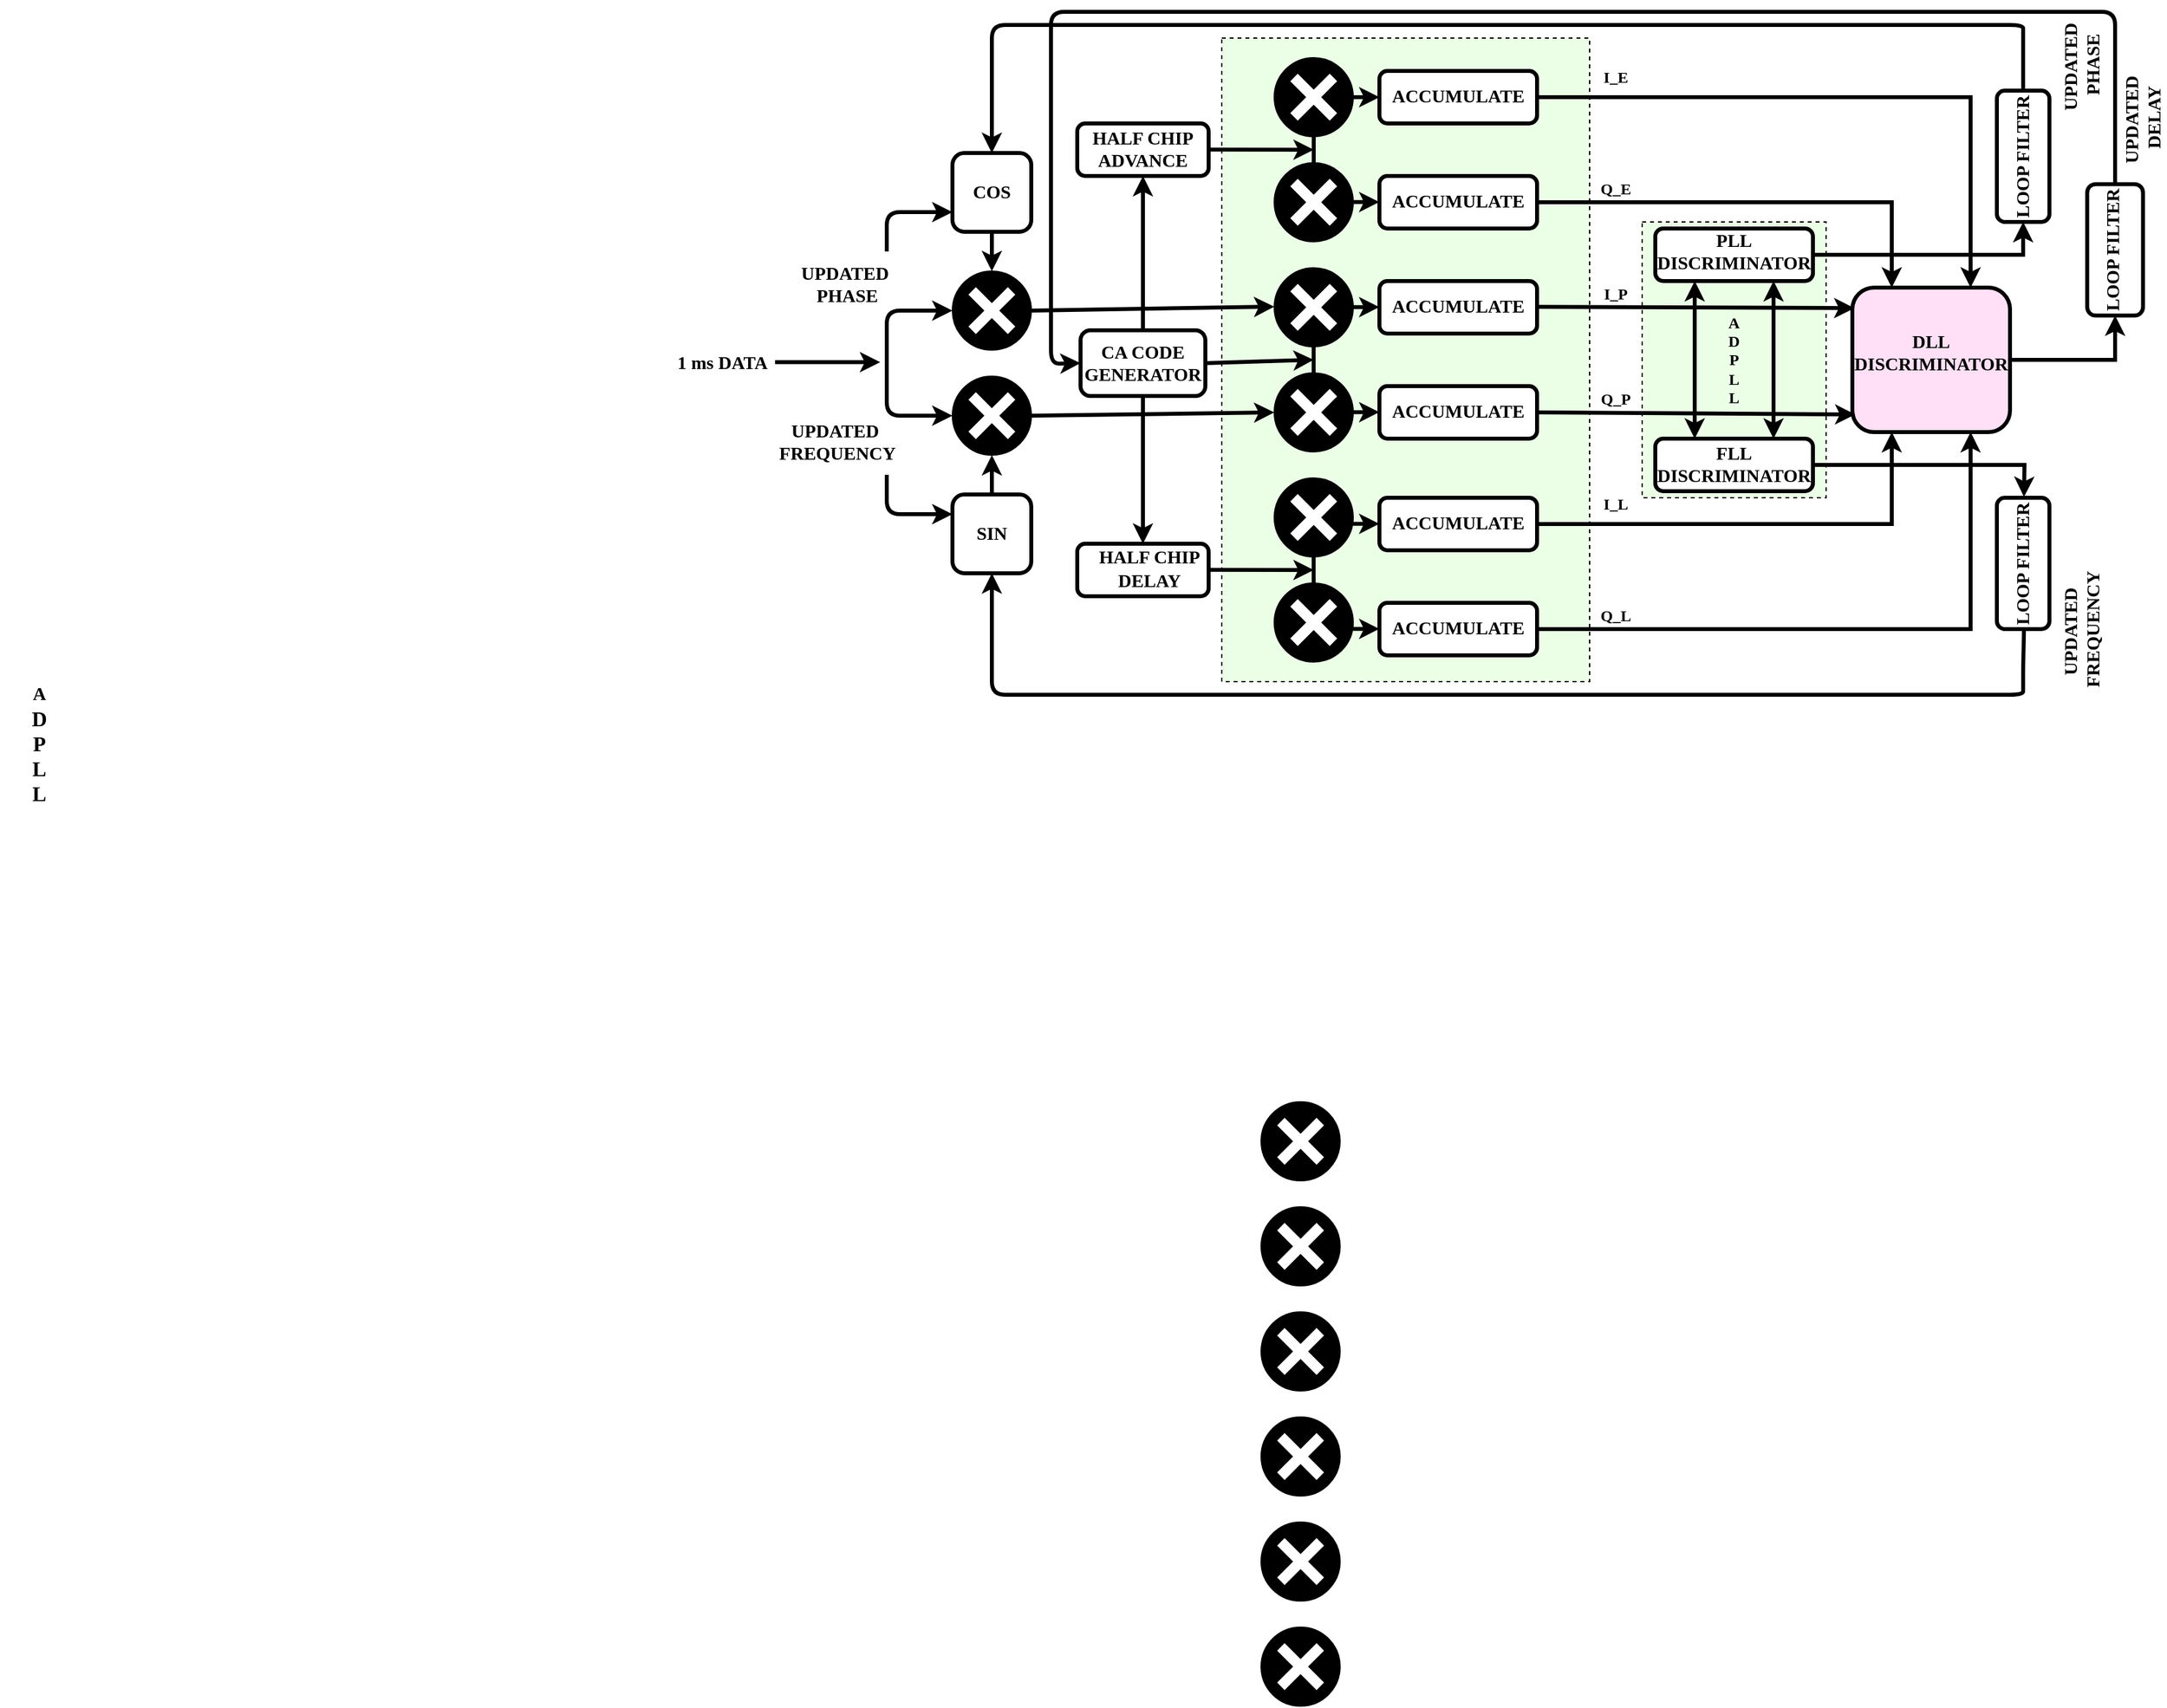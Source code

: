 <mxfile version="24.5.4" type="github">
  <diagram name="Page-1" id="2OJG_YHXnRes9GbKR85k">
    <mxGraphModel dx="2736" dy="949" grid="1" gridSize="10" guides="1" tooltips="1" connect="1" arrows="1" fold="1" page="1" pageScale="1" pageWidth="827" pageHeight="1169" math="0" shadow="0">
      <root>
        <mxCell id="0" />
        <mxCell id="1" parent="0" />
        <mxCell id="kuXYNpqV7Vp1GtxluRGK-1" value="" style="rounded=0;whiteSpace=wrap;html=1;dashed=1;fillColor=#EBFFE6;" vertex="1" parent="1">
          <mxGeometry x="280" y="180" width="280" height="490" as="geometry" />
        </mxCell>
        <mxCell id="kuXYNpqV7Vp1GtxluRGK-2" value="" style="rounded=0;whiteSpace=wrap;html=1;dashed=1;fillColor=#EBFFE6;" vertex="1" parent="1">
          <mxGeometry x="600" y="320" width="140" height="210" as="geometry" />
        </mxCell>
        <mxCell id="kuXYNpqV7Vp1GtxluRGK-21" value="" style="rounded=1;whiteSpace=wrap;html=1;strokeWidth=3;" vertex="1" parent="1">
          <mxGeometry x="170" y="245" width="100" height="40" as="geometry" />
        </mxCell>
        <mxCell id="kuXYNpqV7Vp1GtxluRGK-23" value="" style="rounded=1;whiteSpace=wrap;html=1;strokeWidth=3;" vertex="1" parent="1">
          <mxGeometry x="172.5" y="402.5" width="95" height="50" as="geometry" />
        </mxCell>
        <mxCell id="kuXYNpqV7Vp1GtxluRGK-24" value="" style="ellipse;whiteSpace=wrap;html=1;aspect=fixed;fillColor=#000000;" vertex="1" parent="1">
          <mxGeometry x="75" y="357.5" width="60" height="60" as="geometry" />
        </mxCell>
        <mxCell id="kuXYNpqV7Vp1GtxluRGK-25" value="" style="endArrow=none;html=1;rounded=0;strokeColor=#FFFFFF;strokeWidth=8;" edge="1" parent="1">
          <mxGeometry width="50" height="50" relative="1" as="geometry">
            <mxPoint x="90" y="372.5" as="sourcePoint" />
            <mxPoint x="120" y="402.5" as="targetPoint" />
          </mxGeometry>
        </mxCell>
        <mxCell id="kuXYNpqV7Vp1GtxluRGK-26" value="" style="endArrow=none;html=1;rounded=0;strokeColor=#FFFFFF;strokeWidth=8;" edge="1" parent="1">
          <mxGeometry width="50" height="50" relative="1" as="geometry">
            <mxPoint x="90" y="402.5" as="sourcePoint" />
            <mxPoint x="120" y="372.5" as="targetPoint" />
          </mxGeometry>
        </mxCell>
        <mxCell id="kuXYNpqV7Vp1GtxluRGK-27" value="" style="ellipse;whiteSpace=wrap;html=1;aspect=fixed;fillColor=#000000;" vertex="1" parent="1">
          <mxGeometry x="75" y="437.5" width="60" height="60" as="geometry" />
        </mxCell>
        <mxCell id="kuXYNpqV7Vp1GtxluRGK-28" value="" style="endArrow=none;html=1;rounded=0;strokeColor=#FFFFFF;strokeWidth=8;" edge="1" parent="1">
          <mxGeometry width="50" height="50" relative="1" as="geometry">
            <mxPoint x="90" y="452.5" as="sourcePoint" />
            <mxPoint x="120" y="482.5" as="targetPoint" />
          </mxGeometry>
        </mxCell>
        <mxCell id="kuXYNpqV7Vp1GtxluRGK-29" value="" style="endArrow=none;html=1;rounded=0;strokeColor=#FFFFFF;strokeWidth=8;" edge="1" parent="1">
          <mxGeometry width="50" height="50" relative="1" as="geometry">
            <mxPoint x="90" y="482.5" as="sourcePoint" />
            <mxPoint x="120" y="452.5" as="targetPoint" />
          </mxGeometry>
        </mxCell>
        <mxCell id="kuXYNpqV7Vp1GtxluRGK-30" value="" style="rounded=1;whiteSpace=wrap;html=1;strokeWidth=3;" vertex="1" parent="1">
          <mxGeometry x="75" y="267.5" width="60" height="60" as="geometry" />
        </mxCell>
        <mxCell id="kuXYNpqV7Vp1GtxluRGK-31" value="" style="rounded=1;whiteSpace=wrap;html=1;strokeWidth=3;" vertex="1" parent="1">
          <mxGeometry x="75" y="527.5" width="60" height="60" as="geometry" />
        </mxCell>
        <mxCell id="kuXYNpqV7Vp1GtxluRGK-32" value="" style="rounded=1;whiteSpace=wrap;html=1;strokeWidth=3;" vertex="1" parent="1">
          <mxGeometry x="400" y="205" width="120" height="40" as="geometry" />
        </mxCell>
        <mxCell id="kuXYNpqV7Vp1GtxluRGK-38" value="" style="rounded=1;whiteSpace=wrap;html=1;strokeWidth=3;" vertex="1" parent="1">
          <mxGeometry x="610" y="325" width="120" height="40" as="geometry" />
        </mxCell>
        <mxCell id="kuXYNpqV7Vp1GtxluRGK-39" value="" style="rounded=1;whiteSpace=wrap;html=1;strokeWidth=3;" vertex="1" parent="1">
          <mxGeometry x="610" y="485" width="120" height="40" as="geometry" />
        </mxCell>
        <mxCell id="kuXYNpqV7Vp1GtxluRGK-40" value="" style="rounded=1;whiteSpace=wrap;html=1;strokeWidth=3;fillColor=#FFE0F7;" vertex="1" parent="1">
          <mxGeometry x="760" y="370" width="120" height="110" as="geometry" />
        </mxCell>
        <mxCell id="kuXYNpqV7Vp1GtxluRGK-41" value="" style="rounded=1;whiteSpace=wrap;html=1;strokeWidth=3;rotation=-90;" vertex="1" parent="1">
          <mxGeometry x="840" y="250" width="100" height="40" as="geometry" />
        </mxCell>
        <mxCell id="kuXYNpqV7Vp1GtxluRGK-44" value="" style="endArrow=classic;startArrow=classic;html=1;rounded=1;exitX=0;exitY=0.5;exitDx=0;exitDy=0;entryX=0;entryY=0.5;entryDx=0;entryDy=0;strokeWidth=3;curved=0;" edge="1" parent="1" source="kuXYNpqV7Vp1GtxluRGK-27" target="kuXYNpqV7Vp1GtxluRGK-24">
          <mxGeometry width="50" height="50" relative="1" as="geometry">
            <mxPoint x="585" y="332.5" as="sourcePoint" />
            <mxPoint x="635" y="282.5" as="targetPoint" />
            <Array as="points">
              <mxPoint x="25" y="467.5" />
              <mxPoint x="25" y="387.5" />
            </Array>
          </mxGeometry>
        </mxCell>
        <mxCell id="kuXYNpqV7Vp1GtxluRGK-45" value="" style="endArrow=classic;html=1;rounded=0;strokeWidth=3;" edge="1" parent="1">
          <mxGeometry width="50" height="50" relative="1" as="geometry">
            <mxPoint x="-60" y="426.79" as="sourcePoint" />
            <mxPoint x="20" y="426.79" as="targetPoint" />
          </mxGeometry>
        </mxCell>
        <mxCell id="kuXYNpqV7Vp1GtxluRGK-46" value="" style="endArrow=classic;html=1;rounded=1;entryX=0;entryY=0.75;entryDx=0;entryDy=0;strokeWidth=3;strokeColor=default;curved=0;" edge="1" parent="1" target="kuXYNpqV7Vp1GtxluRGK-30">
          <mxGeometry width="50" height="50" relative="1" as="geometry">
            <mxPoint x="25" y="342.5" as="sourcePoint" />
            <mxPoint x="235" y="402.5" as="targetPoint" />
            <Array as="points">
              <mxPoint x="25" y="312.5" />
            </Array>
          </mxGeometry>
        </mxCell>
        <mxCell id="kuXYNpqV7Vp1GtxluRGK-47" value="" style="endArrow=classic;html=1;rounded=1;entryX=0;entryY=0.25;entryDx=0;entryDy=0;strokeWidth=3;curved=0;" edge="1" parent="1" target="kuXYNpqV7Vp1GtxluRGK-31">
          <mxGeometry width="50" height="50" relative="1" as="geometry">
            <mxPoint x="25" y="512.5" as="sourcePoint" />
            <mxPoint x="235" y="422.5" as="targetPoint" />
            <Array as="points">
              <mxPoint x="25" y="542.5" />
            </Array>
          </mxGeometry>
        </mxCell>
        <mxCell id="kuXYNpqV7Vp1GtxluRGK-49" value="" style="endArrow=classic;html=1;rounded=0;entryX=0;entryY=0.5;entryDx=0;entryDy=0;exitX=1;exitY=0.5;exitDx=0;exitDy=0;strokeWidth=3;" edge="1" parent="1" source="kuXYNpqV7Vp1GtxluRGK-27" target="kuXYNpqV7Vp1GtxluRGK-155">
          <mxGeometry width="50" height="50" relative="1" as="geometry">
            <mxPoint x="-50" y="465" as="sourcePoint" />
            <mxPoint x="310" y="465" as="targetPoint" />
          </mxGeometry>
        </mxCell>
        <mxCell id="kuXYNpqV7Vp1GtxluRGK-60" value="" style="endArrow=classic;html=1;rounded=0;exitX=1;exitY=0.5;exitDx=0;exitDy=0;strokeWidth=3;entryX=0.013;entryY=0.142;entryDx=0;entryDy=0;entryPerimeter=0;" edge="1" parent="1" target="kuXYNpqV7Vp1GtxluRGK-40">
          <mxGeometry width="50" height="50" relative="1" as="geometry">
            <mxPoint x="520" y="384.57" as="sourcePoint" />
            <mxPoint x="750" y="397" as="targetPoint" />
          </mxGeometry>
        </mxCell>
        <mxCell id="kuXYNpqV7Vp1GtxluRGK-61" value="" style="endArrow=classic;html=1;rounded=0;exitX=1;exitY=0.5;exitDx=0;exitDy=0;strokeWidth=3;entryX=0.019;entryY=0.878;entryDx=0;entryDy=0;entryPerimeter=0;" edge="1" parent="1" target="kuXYNpqV7Vp1GtxluRGK-40">
          <mxGeometry width="50" height="50" relative="1" as="geometry">
            <mxPoint x="520" y="465" as="sourcePoint" />
            <mxPoint x="750" y="460" as="targetPoint" />
          </mxGeometry>
        </mxCell>
        <mxCell id="kuXYNpqV7Vp1GtxluRGK-62" value="" style="endArrow=classic;html=1;rounded=0;entryX=0.75;entryY=0;entryDx=0;entryDy=0;exitX=1;exitY=0.5;exitDx=0;exitDy=0;strokeWidth=3;" edge="1" parent="1" source="kuXYNpqV7Vp1GtxluRGK-32" target="kuXYNpqV7Vp1GtxluRGK-40">
          <mxGeometry width="50" height="50" relative="1" as="geometry">
            <mxPoint x="370" y="380" as="sourcePoint" />
            <mxPoint x="420" y="330" as="targetPoint" />
            <Array as="points">
              <mxPoint x="850" y="225" />
            </Array>
          </mxGeometry>
        </mxCell>
        <mxCell id="kuXYNpqV7Vp1GtxluRGK-64" value="" style="endArrow=classic;html=1;rounded=0;entryX=0.25;entryY=0;entryDx=0;entryDy=0;exitX=1;exitY=0.5;exitDx=0;exitDy=0;strokeWidth=3;" edge="1" parent="1" source="kuXYNpqV7Vp1GtxluRGK-167" target="kuXYNpqV7Vp1GtxluRGK-40">
          <mxGeometry width="50" height="50" relative="1" as="geometry">
            <mxPoint x="540" y="280" as="sourcePoint" />
            <mxPoint x="420" y="330" as="targetPoint" />
            <Array as="points">
              <mxPoint x="790" y="305" />
            </Array>
          </mxGeometry>
        </mxCell>
        <mxCell id="kuXYNpqV7Vp1GtxluRGK-65" value="" style="endArrow=classic;html=1;rounded=0;entryX=0.75;entryY=1;entryDx=0;entryDy=0;exitX=1;exitY=0.5;exitDx=0;exitDy=0;strokeWidth=3;" edge="1" parent="1" source="kuXYNpqV7Vp1GtxluRGK-175" target="kuXYNpqV7Vp1GtxluRGK-40">
          <mxGeometry width="50" height="50" relative="1" as="geometry">
            <mxPoint x="540" y="720" as="sourcePoint" />
            <mxPoint x="420" y="410" as="targetPoint" />
            <Array as="points">
              <mxPoint x="850" y="630" />
            </Array>
          </mxGeometry>
        </mxCell>
        <mxCell id="kuXYNpqV7Vp1GtxluRGK-66" value="" style="endArrow=classic;html=1;rounded=0;entryX=0.25;entryY=1;entryDx=0;entryDy=0;exitX=1;exitY=0.5;exitDx=0;exitDy=0;strokeWidth=3;" edge="1" parent="1" source="kuXYNpqV7Vp1GtxluRGK-173" target="kuXYNpqV7Vp1GtxluRGK-40">
          <mxGeometry width="50" height="50" relative="1" as="geometry">
            <mxPoint x="540" y="600" as="sourcePoint" />
            <mxPoint x="420" y="410" as="targetPoint" />
            <Array as="points">
              <mxPoint x="790" y="550" />
            </Array>
          </mxGeometry>
        </mxCell>
        <mxCell id="kuXYNpqV7Vp1GtxluRGK-67" value="" style="endArrow=classic;startArrow=classic;html=1;rounded=0;entryX=0.75;entryY=1;entryDx=0;entryDy=0;exitX=0.75;exitY=0;exitDx=0;exitDy=0;strokeWidth=3;" edge="1" parent="1" source="kuXYNpqV7Vp1GtxluRGK-39" target="kuXYNpqV7Vp1GtxluRGK-38">
          <mxGeometry width="50" height="50" relative="1" as="geometry">
            <mxPoint x="370" y="460" as="sourcePoint" />
            <mxPoint x="420" y="410" as="targetPoint" />
          </mxGeometry>
        </mxCell>
        <mxCell id="kuXYNpqV7Vp1GtxluRGK-68" value="" style="endArrow=classic;startArrow=classic;html=1;rounded=0;entryX=0.25;entryY=1;entryDx=0;entryDy=0;exitX=0.25;exitY=0;exitDx=0;exitDy=0;strokeWidth=3;" edge="1" parent="1" source="kuXYNpqV7Vp1GtxluRGK-39" target="kuXYNpqV7Vp1GtxluRGK-38">
          <mxGeometry width="50" height="50" relative="1" as="geometry">
            <mxPoint x="370" y="460" as="sourcePoint" />
            <mxPoint x="420" y="410" as="targetPoint" />
          </mxGeometry>
        </mxCell>
        <mxCell id="kuXYNpqV7Vp1GtxluRGK-69" value="" style="endArrow=classic;html=1;rounded=0;exitX=1;exitY=0.5;exitDx=0;exitDy=0;entryX=0;entryY=0.5;entryDx=0;entryDy=0;strokeWidth=3;" edge="1" parent="1" source="kuXYNpqV7Vp1GtxluRGK-38" target="kuXYNpqV7Vp1GtxluRGK-41">
          <mxGeometry width="50" height="50" relative="1" as="geometry">
            <mxPoint x="870" y="380" as="sourcePoint" />
            <mxPoint x="920" y="330" as="targetPoint" />
            <Array as="points">
              <mxPoint x="890" y="345" />
            </Array>
          </mxGeometry>
        </mxCell>
        <mxCell id="kuXYNpqV7Vp1GtxluRGK-70" value="" style="endArrow=classic;html=1;rounded=0;exitX=1;exitY=0.5;exitDx=0;exitDy=0;strokeWidth=3;entryX=1;entryY=0.5;entryDx=0;entryDy=0;" edge="1" parent="1" target="kuXYNpqV7Vp1GtxluRGK-193">
          <mxGeometry width="50" height="50" relative="1" as="geometry">
            <mxPoint x="730" y="505" as="sourcePoint" />
            <mxPoint x="890" y="510" as="targetPoint" />
            <Array as="points">
              <mxPoint x="891" y="505" />
            </Array>
          </mxGeometry>
        </mxCell>
        <mxCell id="kuXYNpqV7Vp1GtxluRGK-71" value="" style="endArrow=classic;html=1;rounded=0;entryX=0;entryY=0.5;entryDx=0;entryDy=0;strokeWidth=3;exitX=1;exitY=0.5;exitDx=0;exitDy=0;" edge="1" parent="1" source="kuXYNpqV7Vp1GtxluRGK-40" target="kuXYNpqV7Vp1GtxluRGK-190">
          <mxGeometry width="50" height="50" relative="1" as="geometry">
            <mxPoint x="910" y="450" as="sourcePoint" />
            <mxPoint x="950" y="420" as="targetPoint" />
            <Array as="points">
              <mxPoint x="960" y="425" />
            </Array>
          </mxGeometry>
        </mxCell>
        <mxCell id="kuXYNpqV7Vp1GtxluRGK-72" value="" style="endArrow=classic;html=1;rounded=1;exitX=1;exitY=0.5;exitDx=0;exitDy=0;entryX=0.5;entryY=0;entryDx=0;entryDy=0;strokeWidth=3;curved=0;" edge="1" parent="1" source="kuXYNpqV7Vp1GtxluRGK-41" target="kuXYNpqV7Vp1GtxluRGK-30">
          <mxGeometry width="50" height="50" relative="1" as="geometry">
            <mxPoint x="680" y="280" as="sourcePoint" />
            <mxPoint x="730" y="230" as="targetPoint" />
            <Array as="points">
              <mxPoint x="890" y="180" />
              <mxPoint x="890" y="170" />
              <mxPoint x="590" y="170" />
              <mxPoint x="105" y="170" />
              <mxPoint x="105" y="210" />
            </Array>
          </mxGeometry>
        </mxCell>
        <mxCell id="kuXYNpqV7Vp1GtxluRGK-73" value="" style="endArrow=classic;html=1;rounded=1;entryX=0.5;entryY=1;entryDx=0;entryDy=0;strokeWidth=3;curved=0;exitX=0;exitY=0.5;exitDx=0;exitDy=0;" edge="1" parent="1" source="kuXYNpqV7Vp1GtxluRGK-193" target="kuXYNpqV7Vp1GtxluRGK-31">
          <mxGeometry width="50" height="50" relative="1" as="geometry">
            <mxPoint x="1090" y="470" as="sourcePoint" />
            <mxPoint x="150" y="470" as="targetPoint" />
            <Array as="points">
              <mxPoint x="890" y="660" />
              <mxPoint x="890" y="670" />
              <mxPoint x="890" y="680" />
              <mxPoint x="590" y="680" />
              <mxPoint x="105" y="680" />
              <mxPoint x="105" y="630" />
            </Array>
          </mxGeometry>
        </mxCell>
        <mxCell id="kuXYNpqV7Vp1GtxluRGK-74" value="" style="endArrow=classic;html=1;rounded=1;exitX=1;exitY=0.5;exitDx=0;exitDy=0;strokeWidth=3;curved=0;entryX=0;entryY=0.5;entryDx=0;entryDy=0;" edge="1" parent="1" source="kuXYNpqV7Vp1GtxluRGK-190" target="kuXYNpqV7Vp1GtxluRGK-23">
          <mxGeometry width="50" height="50" relative="1" as="geometry">
            <mxPoint x="1120" y="420" as="sourcePoint" />
            <mxPoint x="-90" y="220" as="targetPoint" />
            <Array as="points">
              <mxPoint x="960" y="160" />
              <mxPoint x="570" y="160" />
              <mxPoint x="150" y="160" />
              <mxPoint x="150" y="428" />
            </Array>
          </mxGeometry>
        </mxCell>
        <mxCell id="kuXYNpqV7Vp1GtxluRGK-82" value="" style="endArrow=classic;html=1;rounded=0;entryX=0.5;entryY=0;entryDx=0;entryDy=0;exitX=0.5;exitY=1;exitDx=0;exitDy=0;strokeWidth=3;" edge="1" parent="1" source="kuXYNpqV7Vp1GtxluRGK-30" target="kuXYNpqV7Vp1GtxluRGK-24">
          <mxGeometry width="50" height="50" relative="1" as="geometry">
            <mxPoint x="295" y="402.5" as="sourcePoint" />
            <mxPoint x="345" y="352.5" as="targetPoint" />
          </mxGeometry>
        </mxCell>
        <mxCell id="kuXYNpqV7Vp1GtxluRGK-83" value="" style="endArrow=classic;html=1;rounded=0;exitX=0.5;exitY=0;exitDx=0;exitDy=0;entryX=0.5;entryY=1;entryDx=0;entryDy=0;strokeWidth=3;" edge="1" parent="1" source="kuXYNpqV7Vp1GtxluRGK-31" target="kuXYNpqV7Vp1GtxluRGK-27">
          <mxGeometry width="50" height="50" relative="1" as="geometry">
            <mxPoint x="295" y="402.5" as="sourcePoint" />
            <mxPoint x="345" y="352.5" as="targetPoint" />
          </mxGeometry>
        </mxCell>
        <mxCell id="kuXYNpqV7Vp1GtxluRGK-84" value="&lt;font style=&quot;font-size: 14px;&quot; face=&quot;Times New Roman&quot;&gt;&lt;b&gt;COS&lt;/b&gt;&lt;/font&gt;" style="text;html=1;align=center;verticalAlign=middle;whiteSpace=wrap;rounded=0;" vertex="1" parent="1">
          <mxGeometry x="75" y="282.5" width="60" height="30" as="geometry" />
        </mxCell>
        <mxCell id="kuXYNpqV7Vp1GtxluRGK-85" value="&lt;font style=&quot;font-size: 14px;&quot; face=&quot;Times New Roman&quot;&gt;&lt;b&gt;SIN&lt;/b&gt;&lt;/font&gt;" style="text;html=1;align=center;verticalAlign=middle;whiteSpace=wrap;rounded=0;" vertex="1" parent="1">
          <mxGeometry x="75" y="542.5" width="60" height="30" as="geometry" />
        </mxCell>
        <mxCell id="kuXYNpqV7Vp1GtxluRGK-86" value="&lt;div&gt;&lt;b&gt;&lt;font style=&quot;font-size: 14px;&quot; face=&quot;Times New Roman&quot;&gt;CA CODE&lt;/font&gt;&lt;/b&gt;&lt;/div&gt;&lt;div&gt;&lt;b&gt;&lt;font style=&quot;font-size: 14px;&quot; face=&quot;Times New Roman&quot;&gt;GENERATOR&lt;/font&gt;&lt;font face=&quot;9OAc3o7K2-tYkBuDYFM8&quot;&gt;&lt;br&gt;&lt;/font&gt;&lt;/b&gt; &lt;/div&gt;" style="text;html=1;align=center;verticalAlign=middle;whiteSpace=wrap;rounded=0;" vertex="1" parent="1">
          <mxGeometry x="175" y="410" width="90" height="35" as="geometry" />
        </mxCell>
        <mxCell id="kuXYNpqV7Vp1GtxluRGK-87" value="&lt;div&gt;&lt;b&gt;&lt;font style=&quot;font-size: 14px;&quot; face=&quot;Times New Roman&quot;&gt;HALF CHIP&lt;/font&gt;&lt;/b&gt;&lt;/div&gt;&lt;div&gt;&lt;b&gt;&lt;font style=&quot;font-size: 14px;&quot; face=&quot;Times New Roman&quot;&gt;ADVANCE&lt;/font&gt;&lt;font face=&quot;_-B6nYthj9-JZ_YgI90N&quot;&gt;&lt;br&gt;&lt;/font&gt;&lt;/b&gt; &lt;/div&gt;" style="text;html=1;align=center;verticalAlign=middle;whiteSpace=wrap;rounded=0;" vertex="1" parent="1">
          <mxGeometry x="175" y="250" width="90" height="30" as="geometry" />
        </mxCell>
        <mxCell id="kuXYNpqV7Vp1GtxluRGK-89" value="&lt;font style=&quot;font-size: 14px;&quot; face=&quot;Times New Roman&quot;&gt;&lt;b&gt;ACCUMULATE&lt;/b&gt;&lt;/font&gt;" style="text;html=1;align=center;verticalAlign=middle;whiteSpace=wrap;rounded=0;" vertex="1" parent="1">
          <mxGeometry x="420" y="210" width="80" height="30" as="geometry" />
        </mxCell>
        <mxCell id="kuXYNpqV7Vp1GtxluRGK-95" value="&lt;div&gt;&lt;b&gt;&lt;font style=&quot;font-size: 14px;&quot; face=&quot;Times New Roman&quot;&gt;PLL &lt;br&gt;&lt;/font&gt;&lt;/b&gt;&lt;/div&gt;&lt;div&gt;&lt;b&gt;&lt;font style=&quot;font-size: 14px;&quot; face=&quot;Times New Roman&quot;&gt;DISCRIMINATOR&lt;/font&gt;&lt;font face=&quot;qQfTcMvlBahpxPpsoyMe&quot;&gt;&lt;br&gt;&lt;/font&gt;&lt;/b&gt;&lt;/div&gt;" style="text;html=1;align=center;verticalAlign=middle;whiteSpace=wrap;rounded=0;" vertex="1" parent="1">
          <mxGeometry x="625" y="325" width="90" height="35" as="geometry" />
        </mxCell>
        <mxCell id="kuXYNpqV7Vp1GtxluRGK-96" value="&lt;div&gt;&lt;b&gt;&lt;font style=&quot;font-size: 14px;&quot; face=&quot;Times New Roman&quot;&gt;FLL &lt;br&gt;&lt;/font&gt;&lt;/b&gt;&lt;/div&gt;&lt;div&gt;&lt;b&gt;&lt;font style=&quot;font-size: 14px;&quot; face=&quot;Times New Roman&quot;&gt;DISCRIMINATOR&lt;/font&gt;&lt;font face=&quot;qQfTcMvlBahpxPpsoyMe&quot;&gt;&lt;br&gt;&lt;/font&gt;&lt;/b&gt;&lt;/div&gt;" style="text;html=1;align=center;verticalAlign=middle;whiteSpace=wrap;rounded=0;" vertex="1" parent="1">
          <mxGeometry x="625" y="490" width="90" height="30" as="geometry" />
        </mxCell>
        <mxCell id="kuXYNpqV7Vp1GtxluRGK-97" value="&lt;div&gt;&lt;b&gt;&lt;font style=&quot;font-size: 14px;&quot; face=&quot;Times New Roman&quot;&gt;DLL &lt;br&gt;&lt;/font&gt;&lt;/b&gt;&lt;/div&gt;&lt;div&gt;&lt;b&gt;&lt;font style=&quot;font-size: 14px;&quot; face=&quot;Times New Roman&quot;&gt;DISCRIMINATOR&lt;/font&gt;&lt;font face=&quot;qQfTcMvlBahpxPpsoyMe&quot;&gt;&lt;br&gt;&lt;/font&gt;&lt;/b&gt;&lt;/div&gt;" style="text;html=1;align=center;verticalAlign=middle;whiteSpace=wrap;rounded=0;" vertex="1" parent="1">
          <mxGeometry x="775" y="405" width="90" height="30" as="geometry" />
        </mxCell>
        <mxCell id="kuXYNpqV7Vp1GtxluRGK-98" value="&lt;div&gt;&lt;b&gt;&lt;font style=&quot;font-size: 14px;&quot; face=&quot;Times New Roman&quot;&gt;A&lt;/font&gt;&lt;/b&gt;&lt;/div&gt;&lt;div&gt;&lt;b&gt;&lt;font size=&quot;3&quot; face=&quot;Fm1BIgV4w-0KeYZKZ_WM&quot;&gt;D&lt;/font&gt;&lt;/b&gt;&lt;/div&gt;&lt;div&gt;&lt;b&gt;&lt;font size=&quot;3&quot; face=&quot;Fm1BIgV4w-0KeYZKZ_WM&quot;&gt;P&lt;/font&gt;&lt;/b&gt;&lt;/div&gt;&lt;div&gt;&lt;b&gt;&lt;font size=&quot;3&quot; face=&quot;Fm1BIgV4w-0KeYZKZ_WM&quot;&gt;L&lt;/font&gt;&lt;/b&gt;&lt;/div&gt;&lt;div&gt;&lt;b&gt;&lt;font face=&quot;Fm1BIgV4w-0KeYZKZ_WM&quot;&gt;&lt;font size=&quot;3&quot;&gt;L&lt;/font&gt;&lt;br&gt;&lt;/font&gt;&lt;/b&gt;&lt;/div&gt;" style="text;html=1;align=center;verticalAlign=middle;whiteSpace=wrap;rounded=0;" vertex="1" parent="1">
          <mxGeometry x="-650" y="670" width="60" height="95" as="geometry" />
        </mxCell>
        <mxCell id="kuXYNpqV7Vp1GtxluRGK-99" value="&lt;font style=&quot;font-size: 14px;&quot; face=&quot;Times New Roman&quot;&gt;&lt;b&gt;LOOP FILTER&lt;/b&gt;&lt;/font&gt;" style="text;html=1;align=center;verticalAlign=middle;whiteSpace=wrap;rounded=0;rotation=-90;" vertex="1" parent="1">
          <mxGeometry x="840" y="255" width="101.25" height="30" as="geometry" />
        </mxCell>
        <mxCell id="kuXYNpqV7Vp1GtxluRGK-102" value="&lt;font style=&quot;font-size: 14px;&quot; face=&quot;Times New Roman&quot;&gt;&lt;b&gt;UPDATED&amp;nbsp;&lt;/b&gt;&lt;/font&gt;&lt;div&gt;&lt;font style=&quot;font-size: 14px;&quot; face=&quot;Times New Roman&quot;&gt;&lt;b&gt;PHASE&lt;/b&gt;&lt;/font&gt;&lt;/div&gt;" style="text;html=1;align=center;verticalAlign=middle;whiteSpace=wrap;rounded=0;" vertex="1" parent="1">
          <mxGeometry x="-45" y="352.5" width="80" height="30" as="geometry" />
        </mxCell>
        <mxCell id="kuXYNpqV7Vp1GtxluRGK-103" value="&lt;font style=&quot;font-size: 14px;&quot; face=&quot;Times New Roman&quot;&gt;&lt;b&gt;UPDATED&amp;nbsp;&lt;/b&gt;&lt;/font&gt;&lt;div&gt;&lt;font style=&quot;font-size: 14px;&quot; face=&quot;Times New Roman&quot;&gt;&lt;b&gt;FREQUENCY&lt;br&gt;&lt;/b&gt;&lt;/font&gt;&lt;/div&gt;" style="text;html=1;align=center;verticalAlign=middle;whiteSpace=wrap;rounded=0;" vertex="1" parent="1">
          <mxGeometry x="-60" y="472.5" width="95" height="30" as="geometry" />
        </mxCell>
        <mxCell id="kuXYNpqV7Vp1GtxluRGK-104" value="&lt;font style=&quot;font-size: 14px;&quot; face=&quot;Times New Roman&quot;&gt;&lt;b&gt;UPDATED&amp;nbsp;&lt;/b&gt;&lt;/font&gt;&lt;div&gt;&lt;font style=&quot;font-size: 14px;&quot; face=&quot;Times New Roman&quot;&gt;&lt;b&gt;PHASE&lt;/b&gt;&lt;/font&gt;&lt;/div&gt;" style="text;html=1;align=center;verticalAlign=middle;whiteSpace=wrap;rounded=0;rotation=-90;" vertex="1" parent="1">
          <mxGeometry x="900" y="185" width="70" height="30" as="geometry" />
        </mxCell>
        <mxCell id="kuXYNpqV7Vp1GtxluRGK-105" value="&lt;font style=&quot;font-size: 14px;&quot; face=&quot;Times New Roman&quot;&gt;&lt;b&gt;UPDATED&amp;nbsp;&lt;/b&gt;&lt;/font&gt;&lt;div&gt;&lt;font style=&quot;font-size: 14px;&quot; face=&quot;Times New Roman&quot;&gt;&lt;b&gt;FREQUENCY&lt;br&gt;&lt;/b&gt;&lt;/font&gt;&lt;/div&gt;" style="text;html=1;align=center;verticalAlign=middle;whiteSpace=wrap;rounded=0;rotation=-90;" vertex="1" parent="1">
          <mxGeometry x="885" y="615" width="100" height="30" as="geometry" />
        </mxCell>
        <mxCell id="kuXYNpqV7Vp1GtxluRGK-106" value="&lt;font style=&quot;font-size: 14px;&quot; face=&quot;Times New Roman&quot;&gt;&lt;b&gt;UPDATED&amp;nbsp;&lt;/b&gt;&lt;/font&gt;&lt;div&gt;&lt;font style=&quot;font-size: 14px;&quot; face=&quot;Times New Roman&quot;&gt;&lt;b&gt;DELAY&lt;br&gt;&lt;/b&gt;&lt;/font&gt;&lt;/div&gt;" style="text;html=1;align=center;verticalAlign=middle;whiteSpace=wrap;rounded=0;rotation=-90;" vertex="1" parent="1">
          <mxGeometry x="941.25" y="225" width="80" height="30" as="geometry" />
        </mxCell>
        <mxCell id="kuXYNpqV7Vp1GtxluRGK-107" value="&lt;font style=&quot;font-size: 14px;&quot; face=&quot;Times New Roman&quot;&gt;&lt;b&gt;1 ms DATA&lt;/b&gt;&lt;/font&gt;" style="text;html=1;align=center;verticalAlign=middle;whiteSpace=wrap;rounded=0;" vertex="1" parent="1">
          <mxGeometry x="-140" y="412.5" width="80" height="30" as="geometry" />
        </mxCell>
        <mxCell id="kuXYNpqV7Vp1GtxluRGK-113" value="" style="ellipse;whiteSpace=wrap;html=1;aspect=fixed;fillColor=#000000;" vertex="1" parent="1">
          <mxGeometry x="310" y="1070" width="60" height="60" as="geometry" />
        </mxCell>
        <mxCell id="kuXYNpqV7Vp1GtxluRGK-114" value="" style="endArrow=none;html=1;rounded=0;strokeColor=#FFFFFF;strokeWidth=8;" edge="1" parent="1">
          <mxGeometry width="50" height="50" relative="1" as="geometry">
            <mxPoint x="325" y="1085" as="sourcePoint" />
            <mxPoint x="355" y="1115" as="targetPoint" />
          </mxGeometry>
        </mxCell>
        <mxCell id="kuXYNpqV7Vp1GtxluRGK-115" value="" style="endArrow=none;html=1;rounded=0;strokeColor=#FFFFFF;strokeWidth=8;" edge="1" parent="1">
          <mxGeometry width="50" height="50" relative="1" as="geometry">
            <mxPoint x="325" y="1115" as="sourcePoint" />
            <mxPoint x="355" y="1085" as="targetPoint" />
          </mxGeometry>
        </mxCell>
        <mxCell id="kuXYNpqV7Vp1GtxluRGK-116" value="" style="ellipse;whiteSpace=wrap;html=1;aspect=fixed;fillColor=#000000;" vertex="1" parent="1">
          <mxGeometry x="310" y="990" width="60" height="60" as="geometry" />
        </mxCell>
        <mxCell id="kuXYNpqV7Vp1GtxluRGK-117" value="" style="endArrow=none;html=1;rounded=0;strokeColor=#FFFFFF;strokeWidth=8;" edge="1" parent="1">
          <mxGeometry width="50" height="50" relative="1" as="geometry">
            <mxPoint x="325" y="1005" as="sourcePoint" />
            <mxPoint x="355" y="1035" as="targetPoint" />
          </mxGeometry>
        </mxCell>
        <mxCell id="kuXYNpqV7Vp1GtxluRGK-118" value="" style="endArrow=none;html=1;rounded=0;strokeColor=#FFFFFF;strokeWidth=8;" edge="1" parent="1">
          <mxGeometry width="50" height="50" relative="1" as="geometry">
            <mxPoint x="325" y="1035" as="sourcePoint" />
            <mxPoint x="355" y="1005" as="targetPoint" />
          </mxGeometry>
        </mxCell>
        <mxCell id="kuXYNpqV7Vp1GtxluRGK-119" value="" style="ellipse;whiteSpace=wrap;html=1;aspect=fixed;fillColor=#000000;" vertex="1" parent="1">
          <mxGeometry x="310" y="1230" width="60" height="60" as="geometry" />
        </mxCell>
        <mxCell id="kuXYNpqV7Vp1GtxluRGK-120" value="" style="endArrow=none;html=1;rounded=0;strokeColor=#FFFFFF;strokeWidth=8;" edge="1" parent="1">
          <mxGeometry width="50" height="50" relative="1" as="geometry">
            <mxPoint x="325" y="1245" as="sourcePoint" />
            <mxPoint x="355" y="1275" as="targetPoint" />
          </mxGeometry>
        </mxCell>
        <mxCell id="kuXYNpqV7Vp1GtxluRGK-121" value="" style="endArrow=none;html=1;rounded=0;strokeColor=#FFFFFF;strokeWidth=8;" edge="1" parent="1">
          <mxGeometry width="50" height="50" relative="1" as="geometry">
            <mxPoint x="325" y="1275" as="sourcePoint" />
            <mxPoint x="355" y="1245" as="targetPoint" />
          </mxGeometry>
        </mxCell>
        <mxCell id="kuXYNpqV7Vp1GtxluRGK-122" value="" style="ellipse;whiteSpace=wrap;html=1;aspect=fixed;fillColor=#000000;" vertex="1" parent="1">
          <mxGeometry x="310" y="1150" width="60" height="60" as="geometry" />
        </mxCell>
        <mxCell id="kuXYNpqV7Vp1GtxluRGK-123" value="" style="endArrow=none;html=1;rounded=0;strokeColor=#FFFFFF;strokeWidth=8;" edge="1" parent="1">
          <mxGeometry width="50" height="50" relative="1" as="geometry">
            <mxPoint x="325" y="1165" as="sourcePoint" />
            <mxPoint x="355" y="1195" as="targetPoint" />
          </mxGeometry>
        </mxCell>
        <mxCell id="kuXYNpqV7Vp1GtxluRGK-124" value="" style="endArrow=none;html=1;rounded=0;strokeColor=#FFFFFF;strokeWidth=8;" edge="1" parent="1">
          <mxGeometry width="50" height="50" relative="1" as="geometry">
            <mxPoint x="325" y="1195" as="sourcePoint" />
            <mxPoint x="355" y="1165" as="targetPoint" />
          </mxGeometry>
        </mxCell>
        <mxCell id="kuXYNpqV7Vp1GtxluRGK-125" value="" style="ellipse;whiteSpace=wrap;html=1;aspect=fixed;fillColor=#000000;" vertex="1" parent="1">
          <mxGeometry x="310" y="1390" width="60" height="60" as="geometry" />
        </mxCell>
        <mxCell id="kuXYNpqV7Vp1GtxluRGK-126" value="" style="endArrow=none;html=1;rounded=0;strokeColor=#FFFFFF;strokeWidth=8;" edge="1" parent="1">
          <mxGeometry width="50" height="50" relative="1" as="geometry">
            <mxPoint x="325" y="1405" as="sourcePoint" />
            <mxPoint x="355" y="1435" as="targetPoint" />
          </mxGeometry>
        </mxCell>
        <mxCell id="kuXYNpqV7Vp1GtxluRGK-127" value="" style="endArrow=none;html=1;rounded=0;strokeColor=#FFFFFF;strokeWidth=8;" edge="1" parent="1">
          <mxGeometry width="50" height="50" relative="1" as="geometry">
            <mxPoint x="325" y="1435" as="sourcePoint" />
            <mxPoint x="355" y="1405" as="targetPoint" />
          </mxGeometry>
        </mxCell>
        <mxCell id="kuXYNpqV7Vp1GtxluRGK-128" value="" style="ellipse;whiteSpace=wrap;html=1;aspect=fixed;fillColor=#000000;" vertex="1" parent="1">
          <mxGeometry x="310" y="1310" width="60" height="60" as="geometry" />
        </mxCell>
        <mxCell id="kuXYNpqV7Vp1GtxluRGK-129" value="" style="endArrow=none;html=1;rounded=0;strokeColor=#FFFFFF;strokeWidth=8;" edge="1" parent="1">
          <mxGeometry width="50" height="50" relative="1" as="geometry">
            <mxPoint x="325" y="1325" as="sourcePoint" />
            <mxPoint x="355" y="1355" as="targetPoint" />
          </mxGeometry>
        </mxCell>
        <mxCell id="kuXYNpqV7Vp1GtxluRGK-130" value="" style="endArrow=none;html=1;rounded=0;strokeColor=#FFFFFF;strokeWidth=8;" edge="1" parent="1">
          <mxGeometry width="50" height="50" relative="1" as="geometry">
            <mxPoint x="325" y="1355" as="sourcePoint" />
            <mxPoint x="355" y="1325" as="targetPoint" />
          </mxGeometry>
        </mxCell>
        <mxCell id="kuXYNpqV7Vp1GtxluRGK-149" value="" style="ellipse;whiteSpace=wrap;html=1;aspect=fixed;fillColor=#000000;" vertex="1" parent="1">
          <mxGeometry x="320" y="275" width="60" height="60" as="geometry" />
        </mxCell>
        <mxCell id="kuXYNpqV7Vp1GtxluRGK-150" value="" style="endArrow=none;html=1;rounded=0;strokeColor=#FFFFFF;strokeWidth=8;" edge="1" parent="1">
          <mxGeometry width="50" height="50" relative="1" as="geometry">
            <mxPoint x="335" y="290" as="sourcePoint" />
            <mxPoint x="365" y="320" as="targetPoint" />
          </mxGeometry>
        </mxCell>
        <mxCell id="kuXYNpqV7Vp1GtxluRGK-151" value="" style="endArrow=none;html=1;rounded=0;strokeColor=#FFFFFF;strokeWidth=8;" edge="1" parent="1">
          <mxGeometry width="50" height="50" relative="1" as="geometry">
            <mxPoint x="335" y="320" as="sourcePoint" />
            <mxPoint x="365" y="290" as="targetPoint" />
          </mxGeometry>
        </mxCell>
        <mxCell id="kuXYNpqV7Vp1GtxluRGK-152" value="" style="ellipse;whiteSpace=wrap;html=1;aspect=fixed;fillColor=#000000;" vertex="1" parent="1">
          <mxGeometry x="320" y="195" width="60" height="60" as="geometry" />
        </mxCell>
        <mxCell id="kuXYNpqV7Vp1GtxluRGK-153" value="" style="endArrow=none;html=1;rounded=0;strokeColor=#FFFFFF;strokeWidth=8;" edge="1" parent="1">
          <mxGeometry width="50" height="50" relative="1" as="geometry">
            <mxPoint x="335" y="210" as="sourcePoint" />
            <mxPoint x="365" y="240" as="targetPoint" />
          </mxGeometry>
        </mxCell>
        <mxCell id="kuXYNpqV7Vp1GtxluRGK-154" value="" style="endArrow=none;html=1;rounded=0;strokeColor=#FFFFFF;strokeWidth=8;" edge="1" parent="1">
          <mxGeometry width="50" height="50" relative="1" as="geometry">
            <mxPoint x="335" y="240" as="sourcePoint" />
            <mxPoint x="365" y="210" as="targetPoint" />
          </mxGeometry>
        </mxCell>
        <mxCell id="kuXYNpqV7Vp1GtxluRGK-155" value="" style="ellipse;whiteSpace=wrap;html=1;aspect=fixed;fillColor=#000000;" vertex="1" parent="1">
          <mxGeometry x="320" y="435" width="60" height="60" as="geometry" />
        </mxCell>
        <mxCell id="kuXYNpqV7Vp1GtxluRGK-156" value="" style="endArrow=none;html=1;rounded=0;strokeColor=#FFFFFF;strokeWidth=8;" edge="1" parent="1">
          <mxGeometry width="50" height="50" relative="1" as="geometry">
            <mxPoint x="335" y="450" as="sourcePoint" />
            <mxPoint x="365" y="480" as="targetPoint" />
          </mxGeometry>
        </mxCell>
        <mxCell id="kuXYNpqV7Vp1GtxluRGK-157" value="" style="endArrow=none;html=1;rounded=0;strokeColor=#FFFFFF;strokeWidth=8;" edge="1" parent="1">
          <mxGeometry width="50" height="50" relative="1" as="geometry">
            <mxPoint x="335" y="480" as="sourcePoint" />
            <mxPoint x="365" y="450" as="targetPoint" />
          </mxGeometry>
        </mxCell>
        <mxCell id="kuXYNpqV7Vp1GtxluRGK-158" value="" style="ellipse;whiteSpace=wrap;html=1;aspect=fixed;fillColor=#000000;" vertex="1" parent="1">
          <mxGeometry x="320" y="355" width="60" height="60" as="geometry" />
        </mxCell>
        <mxCell id="kuXYNpqV7Vp1GtxluRGK-159" value="" style="endArrow=none;html=1;rounded=0;strokeColor=#FFFFFF;strokeWidth=8;" edge="1" parent="1">
          <mxGeometry width="50" height="50" relative="1" as="geometry">
            <mxPoint x="335" y="370" as="sourcePoint" />
            <mxPoint x="365" y="400" as="targetPoint" />
          </mxGeometry>
        </mxCell>
        <mxCell id="kuXYNpqV7Vp1GtxluRGK-160" value="" style="endArrow=none;html=1;rounded=0;strokeColor=#FFFFFF;strokeWidth=8;" edge="1" parent="1">
          <mxGeometry width="50" height="50" relative="1" as="geometry">
            <mxPoint x="335" y="400" as="sourcePoint" />
            <mxPoint x="365" y="370" as="targetPoint" />
          </mxGeometry>
        </mxCell>
        <mxCell id="kuXYNpqV7Vp1GtxluRGK-161" value="" style="ellipse;whiteSpace=wrap;html=1;aspect=fixed;fillColor=#000000;" vertex="1" parent="1">
          <mxGeometry x="320" y="595" width="60" height="60" as="geometry" />
        </mxCell>
        <mxCell id="kuXYNpqV7Vp1GtxluRGK-162" value="" style="endArrow=none;html=1;rounded=0;strokeColor=#FFFFFF;strokeWidth=8;" edge="1" parent="1">
          <mxGeometry width="50" height="50" relative="1" as="geometry">
            <mxPoint x="335" y="610" as="sourcePoint" />
            <mxPoint x="365" y="640" as="targetPoint" />
          </mxGeometry>
        </mxCell>
        <mxCell id="kuXYNpqV7Vp1GtxluRGK-163" value="" style="endArrow=none;html=1;rounded=0;strokeColor=#FFFFFF;strokeWidth=8;" edge="1" parent="1">
          <mxGeometry width="50" height="50" relative="1" as="geometry">
            <mxPoint x="335" y="640" as="sourcePoint" />
            <mxPoint x="365" y="610" as="targetPoint" />
          </mxGeometry>
        </mxCell>
        <mxCell id="kuXYNpqV7Vp1GtxluRGK-164" value="" style="ellipse;whiteSpace=wrap;html=1;aspect=fixed;fillColor=#000000;" vertex="1" parent="1">
          <mxGeometry x="320" y="515" width="60" height="60" as="geometry" />
        </mxCell>
        <mxCell id="kuXYNpqV7Vp1GtxluRGK-165" value="" style="endArrow=none;html=1;rounded=0;strokeColor=#FFFFFF;strokeWidth=8;" edge="1" parent="1">
          <mxGeometry width="50" height="50" relative="1" as="geometry">
            <mxPoint x="335" y="530" as="sourcePoint" />
            <mxPoint x="365" y="560" as="targetPoint" />
          </mxGeometry>
        </mxCell>
        <mxCell id="kuXYNpqV7Vp1GtxluRGK-166" value="" style="endArrow=none;html=1;rounded=0;strokeColor=#FFFFFF;strokeWidth=8;" edge="1" parent="1">
          <mxGeometry width="50" height="50" relative="1" as="geometry">
            <mxPoint x="335" y="560" as="sourcePoint" />
            <mxPoint x="365" y="530" as="targetPoint" />
          </mxGeometry>
        </mxCell>
        <mxCell id="kuXYNpqV7Vp1GtxluRGK-167" value="" style="rounded=1;whiteSpace=wrap;html=1;strokeWidth=3;" vertex="1" parent="1">
          <mxGeometry x="400" y="285" width="120" height="40" as="geometry" />
        </mxCell>
        <mxCell id="kuXYNpqV7Vp1GtxluRGK-168" value="&lt;font style=&quot;font-size: 14px;&quot; face=&quot;Times New Roman&quot;&gt;&lt;b&gt;ACCUMULATE&lt;/b&gt;&lt;/font&gt;" style="text;html=1;align=center;verticalAlign=middle;whiteSpace=wrap;rounded=0;" vertex="1" parent="1">
          <mxGeometry x="420" y="290" width="80" height="30" as="geometry" />
        </mxCell>
        <mxCell id="kuXYNpqV7Vp1GtxluRGK-169" value="" style="rounded=1;whiteSpace=wrap;html=1;strokeWidth=3;" vertex="1" parent="1">
          <mxGeometry x="400" y="365" width="120" height="40" as="geometry" />
        </mxCell>
        <mxCell id="kuXYNpqV7Vp1GtxluRGK-170" value="&lt;font style=&quot;font-size: 14px;&quot; face=&quot;Times New Roman&quot;&gt;&lt;b&gt;ACCUMULATE&lt;/b&gt;&lt;/font&gt;" style="text;html=1;align=center;verticalAlign=middle;whiteSpace=wrap;rounded=0;" vertex="1" parent="1">
          <mxGeometry x="420" y="370" width="80" height="30" as="geometry" />
        </mxCell>
        <mxCell id="kuXYNpqV7Vp1GtxluRGK-171" value="" style="rounded=1;whiteSpace=wrap;html=1;strokeWidth=3;" vertex="1" parent="1">
          <mxGeometry x="400" y="445" width="120" height="40" as="geometry" />
        </mxCell>
        <mxCell id="kuXYNpqV7Vp1GtxluRGK-172" value="&lt;font style=&quot;font-size: 14px;&quot; face=&quot;Times New Roman&quot;&gt;&lt;b&gt;ACCUMULATE&lt;/b&gt;&lt;/font&gt;" style="text;html=1;align=center;verticalAlign=middle;whiteSpace=wrap;rounded=0;" vertex="1" parent="1">
          <mxGeometry x="420" y="450" width="80" height="30" as="geometry" />
        </mxCell>
        <mxCell id="kuXYNpqV7Vp1GtxluRGK-173" value="" style="rounded=1;whiteSpace=wrap;html=1;strokeWidth=3;" vertex="1" parent="1">
          <mxGeometry x="400" y="530" width="120" height="40" as="geometry" />
        </mxCell>
        <mxCell id="kuXYNpqV7Vp1GtxluRGK-174" value="&lt;font style=&quot;font-size: 14px;&quot; face=&quot;Times New Roman&quot;&gt;&lt;b&gt;ACCUMULATE&lt;/b&gt;&lt;/font&gt;" style="text;html=1;align=center;verticalAlign=middle;whiteSpace=wrap;rounded=0;" vertex="1" parent="1">
          <mxGeometry x="420" y="535" width="80" height="30" as="geometry" />
        </mxCell>
        <mxCell id="kuXYNpqV7Vp1GtxluRGK-175" value="" style="rounded=1;whiteSpace=wrap;html=1;strokeWidth=3;" vertex="1" parent="1">
          <mxGeometry x="400" y="610" width="120" height="40" as="geometry" />
        </mxCell>
        <mxCell id="kuXYNpqV7Vp1GtxluRGK-176" value="&lt;font style=&quot;font-size: 14px;&quot; face=&quot;Times New Roman&quot;&gt;&lt;b&gt;ACCUMULATE&lt;/b&gt;&lt;/font&gt;" style="text;html=1;align=center;verticalAlign=middle;whiteSpace=wrap;rounded=0;" vertex="1" parent="1">
          <mxGeometry x="420" y="615" width="80" height="30" as="geometry" />
        </mxCell>
        <mxCell id="kuXYNpqV7Vp1GtxluRGK-177" value="" style="endArrow=classic;html=1;rounded=0;entryX=0;entryY=0.5;entryDx=0;entryDy=0;exitX=1;exitY=0.5;exitDx=0;exitDy=0;strokeWidth=3;" edge="1" parent="1" source="kuXYNpqV7Vp1GtxluRGK-24">
          <mxGeometry width="50" height="50" relative="1" as="geometry">
            <mxPoint x="-50" y="384.47" as="sourcePoint" />
            <mxPoint x="320" y="384.47" as="targetPoint" />
          </mxGeometry>
        </mxCell>
        <mxCell id="kuXYNpqV7Vp1GtxluRGK-178" value="" style="endArrow=classic;html=1;rounded=0;exitX=1;exitY=0.5;exitDx=0;exitDy=0;strokeWidth=3;" edge="1" parent="1" source="kuXYNpqV7Vp1GtxluRGK-23">
          <mxGeometry width="50" height="50" relative="1" as="geometry">
            <mxPoint x="15" y="170" as="sourcePoint" />
            <mxPoint x="350" y="425" as="targetPoint" />
          </mxGeometry>
        </mxCell>
        <mxCell id="kuXYNpqV7Vp1GtxluRGK-181" value="" style="endArrow=none;html=1;rounded=0;entryX=0.5;entryY=1;entryDx=0;entryDy=0;exitX=0.5;exitY=0;exitDx=0;exitDy=0;strokeWidth=3;" edge="1" parent="1" source="kuXYNpqV7Vp1GtxluRGK-149" target="kuXYNpqV7Vp1GtxluRGK-152">
          <mxGeometry width="50" height="50" relative="1" as="geometry">
            <mxPoint x="110" y="370" as="sourcePoint" />
            <mxPoint x="160" y="320" as="targetPoint" />
            <Array as="points">
              <mxPoint x="350" y="260" />
            </Array>
          </mxGeometry>
        </mxCell>
        <mxCell id="kuXYNpqV7Vp1GtxluRGK-182" value="" style="endArrow=none;html=1;rounded=0;entryX=0.5;entryY=1;entryDx=0;entryDy=0;exitX=0.5;exitY=0;exitDx=0;exitDy=0;strokeWidth=3;" edge="1" parent="1">
          <mxGeometry width="50" height="50" relative="1" as="geometry">
            <mxPoint x="349.93" y="435" as="sourcePoint" />
            <mxPoint x="349.93" y="415" as="targetPoint" />
            <Array as="points">
              <mxPoint x="349.93" y="420" />
            </Array>
          </mxGeometry>
        </mxCell>
        <mxCell id="kuXYNpqV7Vp1GtxluRGK-183" value="" style="endArrow=none;html=1;rounded=0;entryX=0.5;entryY=1;entryDx=0;entryDy=0;exitX=0.5;exitY=0;exitDx=0;exitDy=0;strokeWidth=3;" edge="1" parent="1">
          <mxGeometry width="50" height="50" relative="1" as="geometry">
            <mxPoint x="349.93" y="595" as="sourcePoint" />
            <mxPoint x="349.93" y="575" as="targetPoint" />
            <Array as="points">
              <mxPoint x="349.93" y="580" />
            </Array>
          </mxGeometry>
        </mxCell>
        <mxCell id="kuXYNpqV7Vp1GtxluRGK-184" value="" style="endArrow=classic;html=1;rounded=0;exitX=1;exitY=0.5;exitDx=0;exitDy=0;strokeWidth=3;" edge="1" parent="1">
          <mxGeometry width="50" height="50" relative="1" as="geometry">
            <mxPoint x="270" y="264.82" as="sourcePoint" />
            <mxPoint x="350" y="265.03" as="targetPoint" />
          </mxGeometry>
        </mxCell>
        <mxCell id="kuXYNpqV7Vp1GtxluRGK-186" value="" style="rounded=1;whiteSpace=wrap;html=1;strokeWidth=3;" vertex="1" parent="1">
          <mxGeometry x="170" y="565" width="100" height="40" as="geometry" />
        </mxCell>
        <mxCell id="kuXYNpqV7Vp1GtxluRGK-187" value="&lt;div&gt;&lt;b&gt;&lt;font style=&quot;font-size: 14px;&quot; face=&quot;Times New Roman&quot;&gt;HALF CHIP&lt;/font&gt;&lt;/b&gt;&lt;/div&gt;&lt;div&gt;&lt;b style=&quot;font-size: 14px;&quot;&gt;&lt;font face=&quot;Times New Roman&quot;&gt;DELAY&lt;/font&gt;&lt;/b&gt;&lt;/div&gt;" style="text;html=1;align=center;verticalAlign=middle;whiteSpace=wrap;rounded=0;" vertex="1" parent="1">
          <mxGeometry x="180" y="570" width="90" height="30" as="geometry" />
        </mxCell>
        <mxCell id="kuXYNpqV7Vp1GtxluRGK-188" value="" style="endArrow=classic;html=1;rounded=0;exitX=1;exitY=0.5;exitDx=0;exitDy=0;strokeWidth=3;" edge="1" parent="1">
          <mxGeometry width="50" height="50" relative="1" as="geometry">
            <mxPoint x="270" y="584.82" as="sourcePoint" />
            <mxPoint x="350" y="585.03" as="targetPoint" />
          </mxGeometry>
        </mxCell>
        <mxCell id="kuXYNpqV7Vp1GtxluRGK-190" value="" style="rounded=1;whiteSpace=wrap;html=1;strokeWidth=3;rotation=-90;" vertex="1" parent="1">
          <mxGeometry x="910" y="320" width="100" height="42.5" as="geometry" />
        </mxCell>
        <mxCell id="kuXYNpqV7Vp1GtxluRGK-191" value="&lt;font style=&quot;font-size: 14px;&quot; face=&quot;Times New Roman&quot;&gt;&lt;b&gt;LOOP FILTER&lt;/b&gt;&lt;/font&gt;" style="text;html=1;align=center;verticalAlign=middle;whiteSpace=wrap;rounded=0;rotation=-90;" vertex="1" parent="1">
          <mxGeometry x="908.75" y="326.25" width="101.25" height="30" as="geometry" />
        </mxCell>
        <mxCell id="kuXYNpqV7Vp1GtxluRGK-192" value="" style="rounded=1;whiteSpace=wrap;html=1;strokeWidth=3;rotation=90;" vertex="1" parent="1">
          <mxGeometry x="840" y="560" width="100" height="40" as="geometry" />
        </mxCell>
        <mxCell id="kuXYNpqV7Vp1GtxluRGK-193" value="&lt;font style=&quot;font-size: 14px;&quot; face=&quot;Times New Roman&quot;&gt;&lt;b&gt;LOOP FILTER&lt;/b&gt;&lt;/font&gt;" style="text;html=1;align=center;verticalAlign=middle;whiteSpace=wrap;rounded=0;rotation=-90;" vertex="1" parent="1">
          <mxGeometry x="840" y="565" width="101.25" height="30" as="geometry" />
        </mxCell>
        <mxCell id="kuXYNpqV7Vp1GtxluRGK-197" value="&lt;font style=&quot;font-size: 12px;&quot; face=&quot;Times New Roman&quot;&gt;&lt;b style=&quot;&quot;&gt;I_E&lt;/b&gt;&lt;/font&gt;" style="text;html=1;align=center;verticalAlign=middle;whiteSpace=wrap;rounded=0;" vertex="1" parent="1">
          <mxGeometry x="570" y="205" width="20" height="10" as="geometry" />
        </mxCell>
        <mxCell id="kuXYNpqV7Vp1GtxluRGK-198" value="&lt;font style=&quot;font-size: 12px;&quot; face=&quot;Times New Roman&quot;&gt;&lt;b style=&quot;&quot;&gt;Q_E&lt;/b&gt;&lt;/font&gt;" style="text;html=1;align=center;verticalAlign=middle;whiteSpace=wrap;rounded=0;" vertex="1" parent="1">
          <mxGeometry x="570" y="290" width="20" height="10" as="geometry" />
        </mxCell>
        <mxCell id="kuXYNpqV7Vp1GtxluRGK-199" value="&lt;font style=&quot;font-size: 12px;&quot; face=&quot;Times New Roman&quot;&gt;&lt;b style=&quot;&quot;&gt;Q_P&lt;/b&gt;&lt;/font&gt;" style="text;html=1;align=center;verticalAlign=middle;whiteSpace=wrap;rounded=0;" vertex="1" parent="1">
          <mxGeometry x="570" y="450" width="20" height="10" as="geometry" />
        </mxCell>
        <mxCell id="kuXYNpqV7Vp1GtxluRGK-200" value="&lt;font style=&quot;font-size: 12px;&quot; face=&quot;Times New Roman&quot;&gt;&lt;b style=&quot;&quot;&gt;Q_L&lt;/b&gt;&lt;/font&gt;" style="text;html=1;align=center;verticalAlign=middle;whiteSpace=wrap;rounded=0;" vertex="1" parent="1">
          <mxGeometry x="570" y="615" width="20" height="10" as="geometry" />
        </mxCell>
        <mxCell id="kuXYNpqV7Vp1GtxluRGK-201" value="&lt;font style=&quot;font-size: 12px;&quot; face=&quot;Times New Roman&quot;&gt;&lt;b style=&quot;&quot;&gt;I_P&lt;/b&gt;&lt;/font&gt;" style="text;html=1;align=center;verticalAlign=middle;whiteSpace=wrap;rounded=0;" vertex="1" parent="1">
          <mxGeometry x="570" y="370" width="20" height="10" as="geometry" />
        </mxCell>
        <mxCell id="kuXYNpqV7Vp1GtxluRGK-202" value="&lt;font style=&quot;font-size: 12px;&quot; face=&quot;Times New Roman&quot;&gt;&lt;b style=&quot;&quot;&gt;I_L&lt;/b&gt;&lt;/font&gt;" style="text;html=1;align=center;verticalAlign=middle;whiteSpace=wrap;rounded=0;" vertex="1" parent="1">
          <mxGeometry x="570" y="530" width="20" height="10" as="geometry" />
        </mxCell>
        <mxCell id="kuXYNpqV7Vp1GtxluRGK-203" value="" style="endArrow=classic;html=1;rounded=0;exitX=1;exitY=0.5;exitDx=0;exitDy=0;entryX=0;entryY=0.5;entryDx=0;entryDy=0;strokeWidth=3;" edge="1" parent="1" source="kuXYNpqV7Vp1GtxluRGK-152" target="kuXYNpqV7Vp1GtxluRGK-32">
          <mxGeometry width="50" height="50" relative="1" as="geometry">
            <mxPoint x="500" y="380" as="sourcePoint" />
            <mxPoint x="550" y="330" as="targetPoint" />
          </mxGeometry>
        </mxCell>
        <mxCell id="kuXYNpqV7Vp1GtxluRGK-204" value="" style="endArrow=classic;html=1;rounded=0;exitX=1;exitY=0.5;exitDx=0;exitDy=0;entryX=0;entryY=0.5;entryDx=0;entryDy=0;strokeWidth=3;" edge="1" parent="1">
          <mxGeometry width="50" height="50" relative="1" as="geometry">
            <mxPoint x="380" y="304.84" as="sourcePoint" />
            <mxPoint x="400" y="304.84" as="targetPoint" />
          </mxGeometry>
        </mxCell>
        <mxCell id="kuXYNpqV7Vp1GtxluRGK-205" value="" style="endArrow=classic;html=1;rounded=0;exitX=1;exitY=0.5;exitDx=0;exitDy=0;entryX=0;entryY=0.5;entryDx=0;entryDy=0;strokeWidth=3;" edge="1" parent="1">
          <mxGeometry width="50" height="50" relative="1" as="geometry">
            <mxPoint x="380" y="384.84" as="sourcePoint" />
            <mxPoint x="400" y="384.84" as="targetPoint" />
          </mxGeometry>
        </mxCell>
        <mxCell id="kuXYNpqV7Vp1GtxluRGK-206" value="" style="endArrow=classic;html=1;rounded=0;exitX=1;exitY=0.5;exitDx=0;exitDy=0;entryX=0;entryY=0.5;entryDx=0;entryDy=0;strokeWidth=3;" edge="1" parent="1">
          <mxGeometry width="50" height="50" relative="1" as="geometry">
            <mxPoint x="380" y="464.84" as="sourcePoint" />
            <mxPoint x="400" y="464.84" as="targetPoint" />
          </mxGeometry>
        </mxCell>
        <mxCell id="kuXYNpqV7Vp1GtxluRGK-207" value="" style="endArrow=classic;html=1;rounded=0;exitX=1;exitY=0.5;exitDx=0;exitDy=0;entryX=0;entryY=0.5;entryDx=0;entryDy=0;strokeWidth=3;" edge="1" parent="1">
          <mxGeometry width="50" height="50" relative="1" as="geometry">
            <mxPoint x="380" y="549.84" as="sourcePoint" />
            <mxPoint x="400" y="549.84" as="targetPoint" />
          </mxGeometry>
        </mxCell>
        <mxCell id="kuXYNpqV7Vp1GtxluRGK-208" value="" style="endArrow=classic;html=1;rounded=0;exitX=1;exitY=0.5;exitDx=0;exitDy=0;entryX=0;entryY=0.5;entryDx=0;entryDy=0;strokeWidth=3;" edge="1" parent="1">
          <mxGeometry width="50" height="50" relative="1" as="geometry">
            <mxPoint x="380" y="629.84" as="sourcePoint" />
            <mxPoint x="400" y="629.84" as="targetPoint" />
          </mxGeometry>
        </mxCell>
        <mxCell id="kuXYNpqV7Vp1GtxluRGK-209" value="" style="endArrow=classic;html=1;rounded=0;entryX=0.5;entryY=1;entryDx=0;entryDy=0;exitX=0.5;exitY=0;exitDx=0;exitDy=0;strokeWidth=3;" edge="1" parent="1" source="kuXYNpqV7Vp1GtxluRGK-23" target="kuXYNpqV7Vp1GtxluRGK-21">
          <mxGeometry width="50" height="50" relative="1" as="geometry">
            <mxPoint x="120" y="400" as="sourcePoint" />
            <mxPoint x="170" y="350" as="targetPoint" />
          </mxGeometry>
        </mxCell>
        <mxCell id="kuXYNpqV7Vp1GtxluRGK-210" value="" style="endArrow=classic;html=1;rounded=0;entryX=0.5;entryY=0;entryDx=0;entryDy=0;exitX=0.5;exitY=1;exitDx=0;exitDy=0;strokeWidth=3;" edge="1" parent="1" source="kuXYNpqV7Vp1GtxluRGK-23" target="kuXYNpqV7Vp1GtxluRGK-186">
          <mxGeometry width="50" height="50" relative="1" as="geometry">
            <mxPoint x="120" y="470" as="sourcePoint" />
            <mxPoint x="170" y="420" as="targetPoint" />
          </mxGeometry>
        </mxCell>
        <mxCell id="kuXYNpqV7Vp1GtxluRGK-211" value="&lt;font face=&quot;Times New Roman&quot; style=&quot;font-size: 12px;&quot;&gt;&lt;b style=&quot;&quot;&gt;A&lt;/b&gt;&lt;/font&gt;&lt;div&gt;&lt;font face=&quot;guI6MOh6rs-SeU2c8WZl&quot; style=&quot;font-size: 12px;&quot;&gt;&lt;b style=&quot;&quot;&gt;D&lt;/b&gt;&lt;/font&gt;&lt;/div&gt;&lt;div&gt;&lt;font style=&quot;font-size: 12px;&quot; face=&quot;Times New Roman&quot;&gt;&lt;b style=&quot;&quot;&gt;P&lt;/b&gt;&lt;/font&gt;&lt;/div&gt;&lt;div&gt;&lt;font style=&quot;font-size: 12px;&quot; face=&quot;Times New Roman&quot;&gt;&lt;b style=&quot;&quot;&gt;L&lt;/b&gt;&lt;/font&gt;&lt;/div&gt;&lt;div&gt;&lt;font style=&quot;font-size: 12px;&quot; face=&quot;Times New Roman&quot;&gt;&lt;b style=&quot;&quot;&gt;L&lt;/b&gt;&lt;/font&gt;&lt;/div&gt;" style="text;html=1;align=center;verticalAlign=middle;whiteSpace=wrap;rounded=0;" vertex="1" parent="1">
          <mxGeometry x="660" y="390" width="20" height="70" as="geometry" />
        </mxCell>
      </root>
    </mxGraphModel>
  </diagram>
</mxfile>

